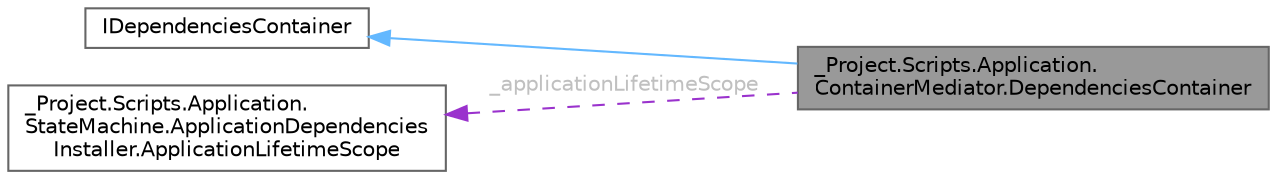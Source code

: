 digraph "_Project.Scripts.Application.ContainerMediator.DependenciesContainer"
{
 // LATEX_PDF_SIZE
  bgcolor="transparent";
  edge [fontname=Helvetica,fontsize=10,labelfontname=Helvetica,labelfontsize=10];
  node [fontname=Helvetica,fontsize=10,shape=box,height=0.2,width=0.4];
  rankdir="LR";
  Node1 [id="Node000001",label="_Project.Scripts.Application.\lContainerMediator.DependenciesContainer",height=0.2,width=0.4,color="gray40", fillcolor="grey60", style="filled", fontcolor="black",tooltip="Класс-посредник, связывающий логику приложения и DI Container."];
  Node2 -> Node1 [id="edge3_Node000001_Node000002",dir="back",color="steelblue1",style="solid",tooltip=" "];
  Node2 [id="Node000002",label="IDependenciesContainer",height=0.2,width=0.4,color="gray40", fillcolor="white", style="filled",URL="$interface___project_1_1_scripts_1_1_application_1_1_container_mediator_1_1_i_dependencies_container.html",tooltip="Интерфейс для посредника, связывающего логику приложения и DI Container."];
  Node3 -> Node1 [id="edge4_Node000001_Node000003",dir="back",color="darkorchid3",style="dashed",tooltip=" ",label=" _applicationLifetimeScope",fontcolor="grey" ];
  Node3 [id="Node000003",label="_Project.Scripts.Application.\lStateMachine.ApplicationDependencies\lInstaller.ApplicationLifetimeScope",height=0.2,width=0.4,color="gray40", fillcolor="white", style="filled",URL="$class___project_1_1_scripts_1_1_application_1_1_state_machine_1_1_application_dependencies_insta0526825eb3b1946d5e5a860ee151471b.html",tooltip="Класс, отвечающий за инъекцию сервисов в приложении"];
}
